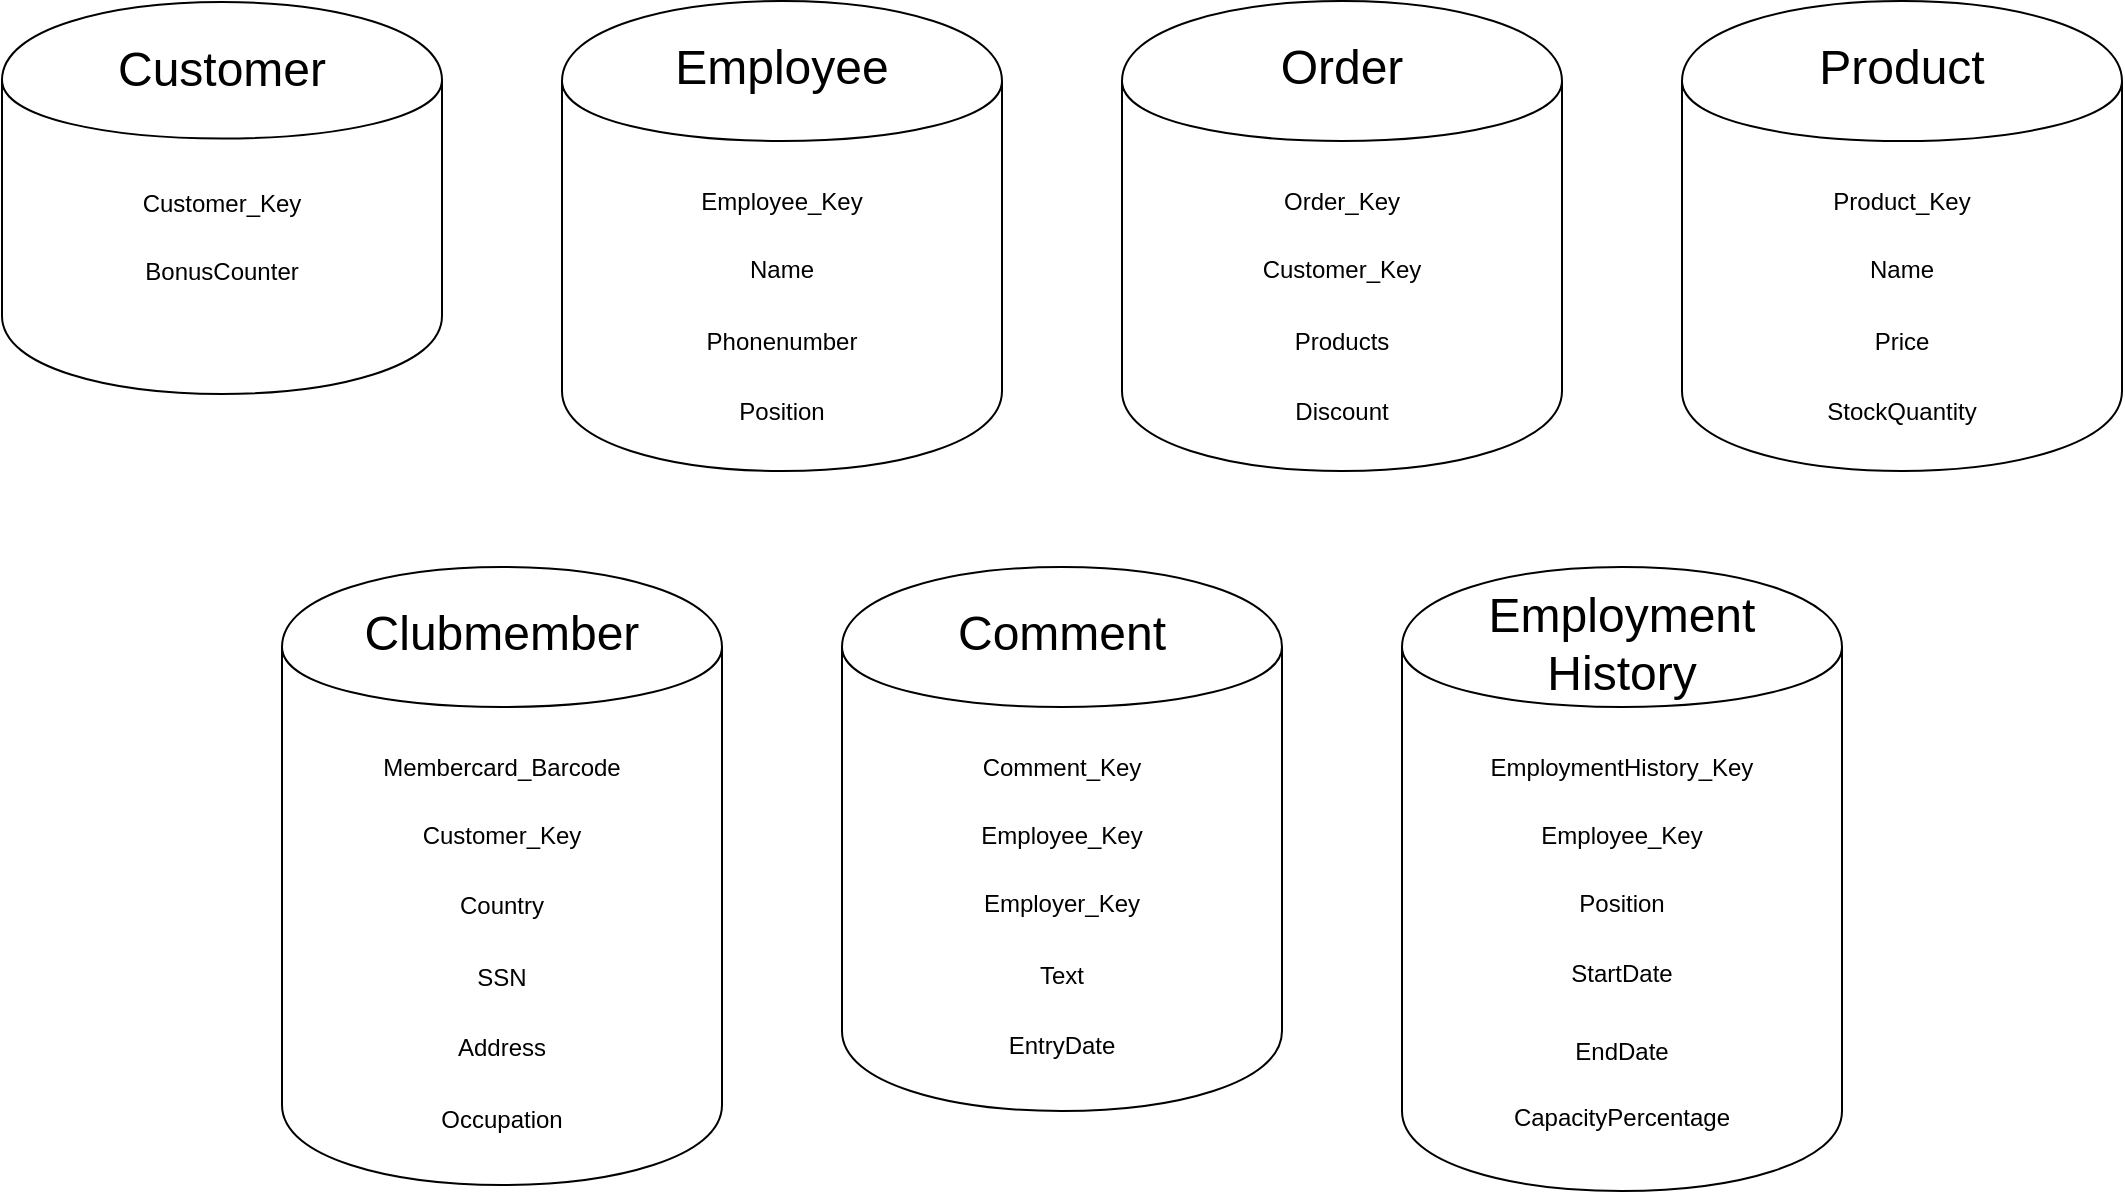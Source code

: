 <mxfile version="10.6.7" type="github"><diagram id="QsjAl_vxzrTUmPs89dCt" name="Page-1"><mxGraphModel dx="2914" dy="1141" grid="1" gridSize="10" guides="1" tooltips="1" connect="1" arrows="1" fold="1" page="1" pageScale="1" pageWidth="1169" pageHeight="827" math="0" shadow="0"><root><mxCell id="0"/><mxCell id="1" parent="0"/><mxCell id="UiWpqQ1TGJZcWcy_Zuhy-2" value="" style="shape=cylinder;whiteSpace=wrap;html=1;boundedLbl=1;backgroundOutline=1;" parent="1" vertex="1"><mxGeometry x="54" y="125" width="220" height="196" as="geometry"/></mxCell><mxCell id="UiWpqQ1TGJZcWcy_Zuhy-3" value="&lt;font style=&quot;font-size: 24px&quot;&gt;Customer&lt;/font&gt;" style="text;html=1;strokeColor=none;fillColor=none;align=center;verticalAlign=middle;whiteSpace=wrap;rounded=0;" parent="1" vertex="1"><mxGeometry x="74" y="148.5" width="180" height="20" as="geometry"/></mxCell><mxCell id="UiWpqQ1TGJZcWcy_Zuhy-4" value="&lt;div align=&quot;center&quot;&gt;Customer_Key&lt;/div&gt;" style="text;html=1;strokeColor=none;fillColor=none;align=center;verticalAlign=middle;whiteSpace=wrap;rounded=0;" parent="1" vertex="1"><mxGeometry x="94" y="215.5" width="140" height="20" as="geometry"/></mxCell><mxCell id="UiWpqQ1TGJZcWcy_Zuhy-5" value="BonusCounter" style="text;html=1;strokeColor=none;fillColor=none;align=center;verticalAlign=middle;whiteSpace=wrap;rounded=0;" parent="1" vertex="1"><mxGeometry x="94" y="249.5" width="140" height="20" as="geometry"/></mxCell><mxCell id="UiWpqQ1TGJZcWcy_Zuhy-6" value="" style="shape=cylinder;whiteSpace=wrap;html=1;boundedLbl=1;backgroundOutline=1;" parent="1" vertex="1"><mxGeometry x="334" y="124.5" width="220" height="235" as="geometry"/></mxCell><mxCell id="UiWpqQ1TGJZcWcy_Zuhy-7" value="&lt;font style=&quot;font-size: 24px&quot;&gt;Employee&lt;/font&gt;" style="text;html=1;strokeColor=none;fillColor=none;align=center;verticalAlign=middle;whiteSpace=wrap;rounded=0;" parent="1" vertex="1"><mxGeometry x="354" y="148" width="180" height="20" as="geometry"/></mxCell><mxCell id="UiWpqQ1TGJZcWcy_Zuhy-8" value="Employee_Key" style="text;html=1;strokeColor=none;fillColor=none;align=center;verticalAlign=middle;whiteSpace=wrap;rounded=0;" parent="1" vertex="1"><mxGeometry x="374" y="215" width="140" height="20" as="geometry"/></mxCell><mxCell id="UiWpqQ1TGJZcWcy_Zuhy-9" value="Name" style="text;html=1;strokeColor=none;fillColor=none;align=center;verticalAlign=middle;whiteSpace=wrap;rounded=0;" parent="1" vertex="1"><mxGeometry x="374" y="249" width="140" height="20" as="geometry"/></mxCell><mxCell id="UiWpqQ1TGJZcWcy_Zuhy-10" value="Phonenumber" style="text;html=1;strokeColor=none;fillColor=none;align=center;verticalAlign=middle;whiteSpace=wrap;rounded=0;" parent="1" vertex="1"><mxGeometry x="374" y="284.5" width="140" height="20" as="geometry"/></mxCell><mxCell id="UiWpqQ1TGJZcWcy_Zuhy-11" value="Position" style="text;html=1;strokeColor=none;fillColor=none;align=center;verticalAlign=middle;whiteSpace=wrap;rounded=0;" parent="1" vertex="1"><mxGeometry x="374" y="320" width="140" height="20" as="geometry"/></mxCell><mxCell id="UiWpqQ1TGJZcWcy_Zuhy-20" value="" style="shape=cylinder;whiteSpace=wrap;html=1;boundedLbl=1;backgroundOutline=1;" parent="1" vertex="1"><mxGeometry x="194" y="407.5" width="220" height="309" as="geometry"/></mxCell><mxCell id="UiWpqQ1TGJZcWcy_Zuhy-21" value="&lt;font style=&quot;font-size: 24px&quot;&gt;Clubmember&lt;/font&gt;" style="text;html=1;strokeColor=none;fillColor=none;align=center;verticalAlign=middle;whiteSpace=wrap;rounded=0;" parent="1" vertex="1"><mxGeometry x="214" y="430.5" width="180" height="20" as="geometry"/></mxCell><mxCell id="UiWpqQ1TGJZcWcy_Zuhy-22" value="Membercard_Barcode" style="text;html=1;strokeColor=none;fillColor=none;align=center;verticalAlign=middle;whiteSpace=wrap;rounded=0;" parent="1" vertex="1"><mxGeometry x="234" y="497.5" width="140" height="20" as="geometry"/></mxCell><mxCell id="UiWpqQ1TGJZcWcy_Zuhy-23" value="Customer_Key" style="text;html=1;strokeColor=none;fillColor=none;align=center;verticalAlign=middle;whiteSpace=wrap;rounded=0;" parent="1" vertex="1"><mxGeometry x="234" y="531.5" width="140" height="20" as="geometry"/></mxCell><mxCell id="UiWpqQ1TGJZcWcy_Zuhy-24" value="Country" style="text;html=1;strokeColor=none;fillColor=none;align=center;verticalAlign=middle;whiteSpace=wrap;rounded=0;" parent="1" vertex="1"><mxGeometry x="234" y="567" width="140" height="20" as="geometry"/></mxCell><mxCell id="UiWpqQ1TGJZcWcy_Zuhy-25" value="SSN" style="text;html=1;strokeColor=none;fillColor=none;align=center;verticalAlign=middle;whiteSpace=wrap;rounded=0;" parent="1" vertex="1"><mxGeometry x="234" y="602.5" width="140" height="20" as="geometry"/></mxCell><mxCell id="UiWpqQ1TGJZcWcy_Zuhy-26" value="Address" style="text;html=1;strokeColor=none;fillColor=none;align=center;verticalAlign=middle;whiteSpace=wrap;rounded=0;" parent="1" vertex="1"><mxGeometry x="234" y="638" width="140" height="20" as="geometry"/></mxCell><mxCell id="UiWpqQ1TGJZcWcy_Zuhy-27" value="Occupation" style="text;html=1;strokeColor=none;fillColor=none;align=center;verticalAlign=middle;whiteSpace=wrap;rounded=0;" parent="1" vertex="1"><mxGeometry x="234" y="673.5" width="140" height="20" as="geometry"/></mxCell><mxCell id="UiWpqQ1TGJZcWcy_Zuhy-28" value="" style="shape=cylinder;whiteSpace=wrap;html=1;boundedLbl=1;backgroundOutline=1;" parent="1" vertex="1"><mxGeometry x="474" y="407.5" width="220" height="272" as="geometry"/></mxCell><mxCell id="UiWpqQ1TGJZcWcy_Zuhy-29" value="&lt;font style=&quot;font-size: 24px&quot;&gt;Comment&lt;/font&gt;" style="text;html=1;strokeColor=none;fillColor=none;align=center;verticalAlign=middle;whiteSpace=wrap;rounded=0;" parent="1" vertex="1"><mxGeometry x="494" y="431" width="180" height="20" as="geometry"/></mxCell><mxCell id="UiWpqQ1TGJZcWcy_Zuhy-30" value="Employee_Key" style="text;html=1;strokeColor=none;fillColor=none;align=center;verticalAlign=middle;whiteSpace=wrap;rounded=0;" parent="1" vertex="1"><mxGeometry x="514" y="532" width="140" height="20" as="geometry"/></mxCell><mxCell id="UiWpqQ1TGJZcWcy_Zuhy-31" value="Employer_Key" style="text;html=1;strokeColor=none;fillColor=none;align=center;verticalAlign=middle;whiteSpace=wrap;rounded=0;" parent="1" vertex="1"><mxGeometry x="514" y="566" width="140" height="20" as="geometry"/></mxCell><mxCell id="UiWpqQ1TGJZcWcy_Zuhy-32" value="Text" style="text;html=1;strokeColor=none;fillColor=none;align=center;verticalAlign=middle;whiteSpace=wrap;rounded=0;" parent="1" vertex="1"><mxGeometry x="514" y="601.5" width="140" height="20" as="geometry"/></mxCell><mxCell id="UiWpqQ1TGJZcWcy_Zuhy-33" value="EntryDate" style="text;html=1;strokeColor=none;fillColor=none;align=center;verticalAlign=middle;whiteSpace=wrap;rounded=0;" parent="1" vertex="1"><mxGeometry x="514" y="636.5" width="140" height="20" as="geometry"/></mxCell><mxCell id="UiWpqQ1TGJZcWcy_Zuhy-34" value="Comment_Key" style="text;html=1;strokeColor=none;fillColor=none;align=center;verticalAlign=middle;whiteSpace=wrap;rounded=0;" parent="1" vertex="1"><mxGeometry x="514" y="498" width="140" height="20" as="geometry"/></mxCell><mxCell id="ubIa5JGFIxV660QX1UOu-1" value="" style="shape=cylinder;whiteSpace=wrap;html=1;boundedLbl=1;backgroundOutline=1;" vertex="1" parent="1"><mxGeometry x="614" y="124.5" width="220" height="235" as="geometry"/></mxCell><mxCell id="ubIa5JGFIxV660QX1UOu-2" value="&lt;font style=&quot;font-size: 24px&quot;&gt;Order&lt;/font&gt;" style="text;html=1;strokeColor=none;fillColor=none;align=center;verticalAlign=middle;whiteSpace=wrap;rounded=0;" vertex="1" parent="1"><mxGeometry x="634" y="148" width="180" height="20" as="geometry"/></mxCell><mxCell id="ubIa5JGFIxV660QX1UOu-3" value="Order_Key" style="text;html=1;strokeColor=none;fillColor=none;align=center;verticalAlign=middle;whiteSpace=wrap;rounded=0;" vertex="1" parent="1"><mxGeometry x="654" y="215" width="140" height="20" as="geometry"/></mxCell><mxCell id="ubIa5JGFIxV660QX1UOu-4" value="Customer_Key" style="text;html=1;strokeColor=none;fillColor=none;align=center;verticalAlign=middle;whiteSpace=wrap;rounded=0;" vertex="1" parent="1"><mxGeometry x="654" y="249" width="140" height="20" as="geometry"/></mxCell><mxCell id="ubIa5JGFIxV660QX1UOu-5" value="Products" style="text;html=1;strokeColor=none;fillColor=none;align=center;verticalAlign=middle;whiteSpace=wrap;rounded=0;" vertex="1" parent="1"><mxGeometry x="654" y="284.5" width="140" height="20" as="geometry"/></mxCell><mxCell id="ubIa5JGFIxV660QX1UOu-6" value="Discount" style="text;html=1;strokeColor=none;fillColor=none;align=center;verticalAlign=middle;whiteSpace=wrap;rounded=0;" vertex="1" parent="1"><mxGeometry x="654" y="320" width="140" height="20" as="geometry"/></mxCell><mxCell id="ubIa5JGFIxV660QX1UOu-7" value="" style="shape=cylinder;whiteSpace=wrap;html=1;boundedLbl=1;backgroundOutline=1;" vertex="1" parent="1"><mxGeometry x="894" y="124.5" width="220" height="235" as="geometry"/></mxCell><mxCell id="ubIa5JGFIxV660QX1UOu-8" value="&lt;font style=&quot;font-size: 24px&quot;&gt;Product&lt;/font&gt;" style="text;html=1;strokeColor=none;fillColor=none;align=center;verticalAlign=middle;whiteSpace=wrap;rounded=0;" vertex="1" parent="1"><mxGeometry x="914" y="148" width="180" height="20" as="geometry"/></mxCell><mxCell id="ubIa5JGFIxV660QX1UOu-9" value="Product_Key" style="text;html=1;strokeColor=none;fillColor=none;align=center;verticalAlign=middle;whiteSpace=wrap;rounded=0;" vertex="1" parent="1"><mxGeometry x="934" y="215" width="140" height="20" as="geometry"/></mxCell><mxCell id="ubIa5JGFIxV660QX1UOu-10" value="Name" style="text;html=1;strokeColor=none;fillColor=none;align=center;verticalAlign=middle;whiteSpace=wrap;rounded=0;" vertex="1" parent="1"><mxGeometry x="934" y="249" width="140" height="20" as="geometry"/></mxCell><mxCell id="ubIa5JGFIxV660QX1UOu-11" value="Price" style="text;html=1;strokeColor=none;fillColor=none;align=center;verticalAlign=middle;whiteSpace=wrap;rounded=0;" vertex="1" parent="1"><mxGeometry x="934" y="284.5" width="140" height="20" as="geometry"/></mxCell><mxCell id="ubIa5JGFIxV660QX1UOu-12" value="StockQuantity" style="text;html=1;strokeColor=none;fillColor=none;align=center;verticalAlign=middle;whiteSpace=wrap;rounded=0;" vertex="1" parent="1"><mxGeometry x="934" y="320" width="140" height="20" as="geometry"/></mxCell><mxCell id="ubIa5JGFIxV660QX1UOu-13" value="" style="shape=cylinder;whiteSpace=wrap;html=1;boundedLbl=1;backgroundOutline=1;" vertex="1" parent="1"><mxGeometry x="754" y="407.5" width="220" height="312" as="geometry"/></mxCell><mxCell id="ubIa5JGFIxV660QX1UOu-14" value="&lt;font style=&quot;font-size: 24px&quot;&gt;Employment History&lt;br&gt;&lt;/font&gt;" style="text;html=1;strokeColor=none;fillColor=none;align=center;verticalAlign=middle;whiteSpace=wrap;rounded=0;" vertex="1" parent="1"><mxGeometry x="774" y="435.5" width="180" height="20" as="geometry"/></mxCell><mxCell id="ubIa5JGFIxV660QX1UOu-15" value="Employee_Key" style="text;html=1;strokeColor=none;fillColor=none;align=center;verticalAlign=middle;whiteSpace=wrap;rounded=0;" vertex="1" parent="1"><mxGeometry x="794" y="531.5" width="140" height="20" as="geometry"/></mxCell><mxCell id="ubIa5JGFIxV660QX1UOu-16" value="Position" style="text;html=1;strokeColor=none;fillColor=none;align=center;verticalAlign=middle;whiteSpace=wrap;rounded=0;" vertex="1" parent="1"><mxGeometry x="794" y="565.5" width="140" height="20" as="geometry"/></mxCell><mxCell id="ubIa5JGFIxV660QX1UOu-17" value="StartDate" style="text;html=1;strokeColor=none;fillColor=none;align=center;verticalAlign=middle;whiteSpace=wrap;rounded=0;" vertex="1" parent="1"><mxGeometry x="794" y="601" width="140" height="20" as="geometry"/></mxCell><mxCell id="ubIa5JGFIxV660QX1UOu-18" value="EndDate" style="text;html=1;strokeColor=none;fillColor=none;align=center;verticalAlign=middle;whiteSpace=wrap;rounded=0;" vertex="1" parent="1"><mxGeometry x="794" y="639.5" width="140" height="20" as="geometry"/></mxCell><mxCell id="ubIa5JGFIxV660QX1UOu-19" value="EmploymentHistory_Key" style="text;html=1;strokeColor=none;fillColor=none;align=center;verticalAlign=middle;whiteSpace=wrap;rounded=0;" vertex="1" parent="1"><mxGeometry x="794" y="497.5" width="140" height="20" as="geometry"/></mxCell><mxCell id="ubIa5JGFIxV660QX1UOu-20" value="CapacityPercentage" style="text;html=1;strokeColor=none;fillColor=none;align=center;verticalAlign=middle;whiteSpace=wrap;rounded=0;" vertex="1" parent="1"><mxGeometry x="794" y="673" width="140" height="20" as="geometry"/></mxCell></root></mxGraphModel></diagram></mxfile>